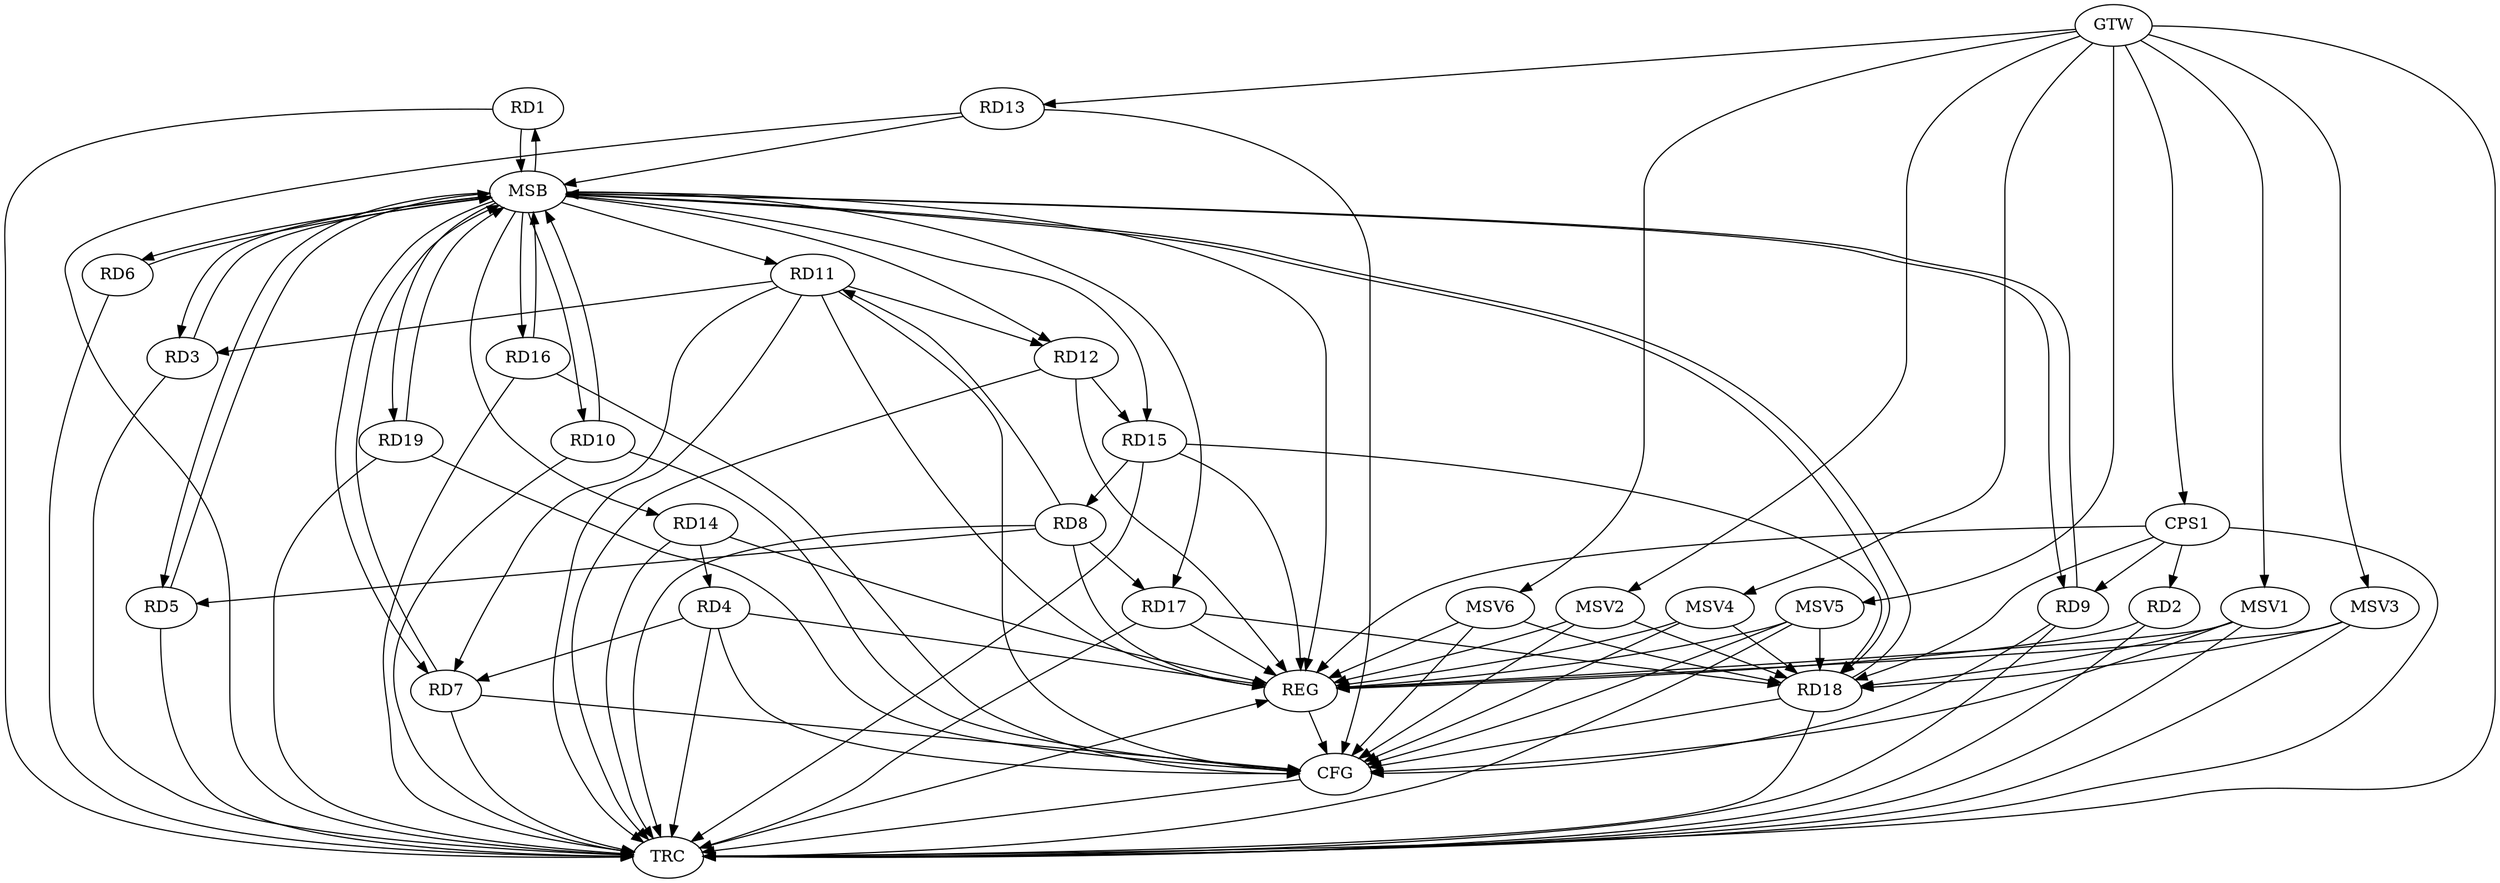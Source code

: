 strict digraph G {
  RD1 [ label="RD1" ];
  RD2 [ label="RD2" ];
  RD3 [ label="RD3" ];
  RD4 [ label="RD4" ];
  RD5 [ label="RD5" ];
  RD6 [ label="RD6" ];
  RD7 [ label="RD7" ];
  RD8 [ label="RD8" ];
  RD9 [ label="RD9" ];
  RD10 [ label="RD10" ];
  RD11 [ label="RD11" ];
  RD12 [ label="RD12" ];
  RD13 [ label="RD13" ];
  RD14 [ label="RD14" ];
  RD15 [ label="RD15" ];
  RD16 [ label="RD16" ];
  RD17 [ label="RD17" ];
  RD18 [ label="RD18" ];
  RD19 [ label="RD19" ];
  CPS1 [ label="CPS1" ];
  GTW [ label="GTW" ];
  REG [ label="REG" ];
  MSB [ label="MSB" ];
  CFG [ label="CFG" ];
  TRC [ label="TRC" ];
  MSV1 [ label="MSV1" ];
  MSV2 [ label="MSV2" ];
  MSV3 [ label="MSV3" ];
  MSV4 [ label="MSV4" ];
  MSV5 [ label="MSV5" ];
  MSV6 [ label="MSV6" ];
  RD11 -> RD3;
  RD4 -> RD7;
  RD14 -> RD4;
  RD8 -> RD5;
  RD11 -> RD7;
  RD8 -> RD11;
  RD15 -> RD8;
  RD8 -> RD17;
  RD11 -> RD12;
  RD12 -> RD15;
  RD15 -> RD18;
  RD17 -> RD18;
  CPS1 -> RD2;
  CPS1 -> RD9;
  CPS1 -> RD18;
  GTW -> RD13;
  GTW -> CPS1;
  RD2 -> REG;
  RD4 -> REG;
  RD8 -> REG;
  RD11 -> REG;
  RD12 -> REG;
  RD14 -> REG;
  RD15 -> REG;
  RD17 -> REG;
  CPS1 -> REG;
  RD1 -> MSB;
  MSB -> RD14;
  MSB -> REG;
  RD3 -> MSB;
  MSB -> RD9;
  MSB -> RD19;
  RD5 -> MSB;
  MSB -> RD11;
  MSB -> RD15;
  MSB -> RD16;
  RD6 -> MSB;
  MSB -> RD10;
  RD7 -> MSB;
  MSB -> RD6;
  RD9 -> MSB;
  RD10 -> MSB;
  MSB -> RD3;
  MSB -> RD7;
  RD13 -> MSB;
  MSB -> RD1;
  MSB -> RD12;
  RD16 -> MSB;
  MSB -> RD5;
  MSB -> RD18;
  RD18 -> MSB;
  RD19 -> MSB;
  MSB -> RD17;
  RD18 -> CFG;
  RD11 -> CFG;
  RD13 -> CFG;
  RD7 -> CFG;
  RD9 -> CFG;
  RD16 -> CFG;
  RD19 -> CFG;
  RD4 -> CFG;
  RD10 -> CFG;
  REG -> CFG;
  RD1 -> TRC;
  RD2 -> TRC;
  RD3 -> TRC;
  RD4 -> TRC;
  RD5 -> TRC;
  RD6 -> TRC;
  RD7 -> TRC;
  RD8 -> TRC;
  RD9 -> TRC;
  RD10 -> TRC;
  RD11 -> TRC;
  RD12 -> TRC;
  RD13 -> TRC;
  RD14 -> TRC;
  RD15 -> TRC;
  RD16 -> TRC;
  RD17 -> TRC;
  RD18 -> TRC;
  RD19 -> TRC;
  CPS1 -> TRC;
  GTW -> TRC;
  CFG -> TRC;
  TRC -> REG;
  MSV1 -> RD18;
  GTW -> MSV1;
  MSV1 -> REG;
  MSV1 -> TRC;
  MSV1 -> CFG;
  MSV2 -> RD18;
  GTW -> MSV2;
  MSV2 -> REG;
  MSV2 -> CFG;
  MSV3 -> RD18;
  GTW -> MSV3;
  MSV3 -> REG;
  MSV3 -> TRC;
  MSV4 -> RD18;
  GTW -> MSV4;
  MSV4 -> REG;
  MSV4 -> CFG;
  MSV5 -> RD18;
  MSV6 -> RD18;
  GTW -> MSV5;
  MSV5 -> REG;
  MSV5 -> TRC;
  MSV5 -> CFG;
  GTW -> MSV6;
  MSV6 -> REG;
  MSV6 -> CFG;
}
